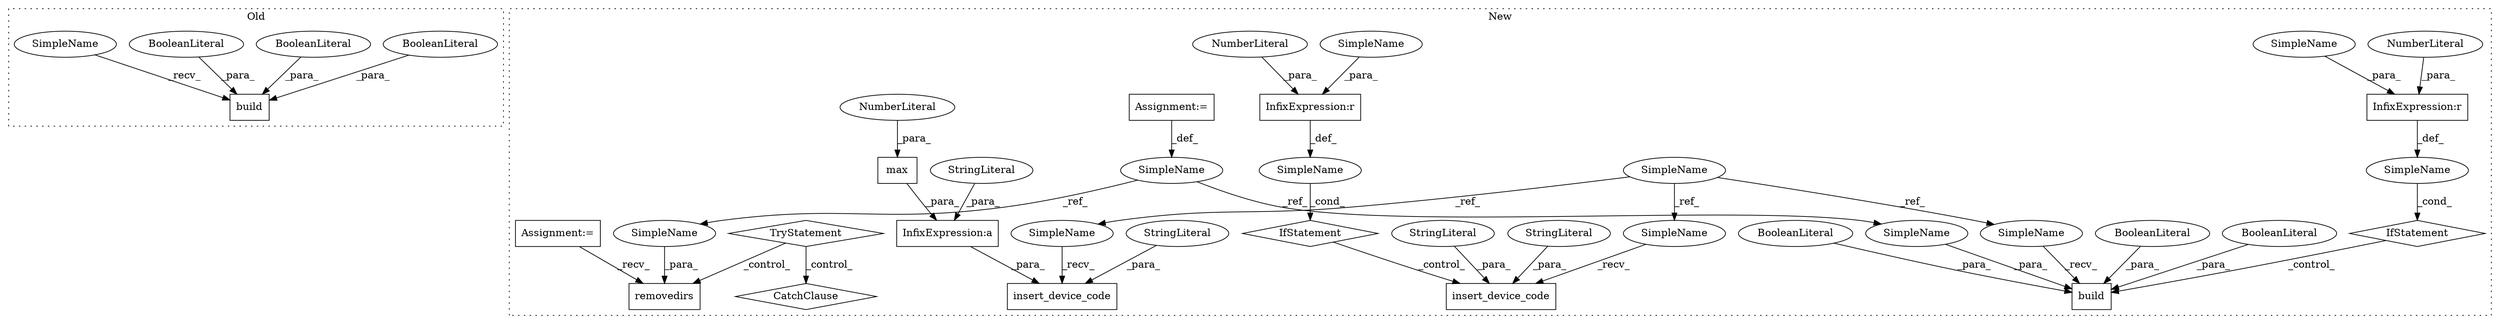 digraph G {
subgraph cluster0 {
1 [label="build" a="32" s="1951,2001" l="6,1" shape="box"];
13 [label="BooleanLiteral" a="9" s="1991" l="4" shape="ellipse"];
14 [label="BooleanLiteral" a="9" s="1996" l="5" shape="ellipse"];
15 [label="BooleanLiteral" a="9" s="1986" l="4" shape="ellipse"];
40 [label="SimpleName" a="42" s="1944" l="6" shape="ellipse"];
label = "Old";
style="dotted";
}
subgraph cluster1 {
2 [label="TryStatement" a="54" s="2486" l="4" shape="diamond"];
3 [label="CatchClause" a="12" s="2526,2558" l="11,2" shape="diamond"];
4 [label="removedirs" a="32" s="2501,2516" l="11,1" shape="box"];
5 [label="SimpleName" a="42" s="682" l="4" shape="ellipse"];
6 [label="build" a="32" s="2616,2642" l="6,1" shape="box"];
7 [label="InfixExpression:r" a="27" s="2594" l="4" shape="box"];
8 [label="NumberLiteral" a="34" s="2598" l="1" shape="ellipse"];
9 [label="SimpleName" a="42" s="" l="" shape="ellipse"];
10 [label="IfStatement" a="25" s="2580,2599" l="4,2" shape="diamond"];
11 [label="BooleanLiteral" a="9" s="2637" l="5" shape="ellipse"];
12 [label="BooleanLiteral" a="9" s="2627" l="4" shape="ellipse"];
16 [label="BooleanLiteral" a="9" s="2632" l="4" shape="ellipse"];
17 [label="SimpleName" a="42" s="591" l="6" shape="ellipse"];
18 [label="insert_device_code" a="32" s="2144,2473" l="19,1" shape="box"];
19 [label="InfixExpression:a" a="27" s="2454" l="3" shape="box"];
20 [label="max" a="32" s="2457,2472" l="4,1" shape="box"];
21 [label="NumberLiteral" a="34" s="2461" l="1" shape="ellipse"];
22 [label="insert_device_code" a="32" s="2001,2063" l="19,1" shape="box"];
23 [label="InfixExpression:r" a="27" s="1979" l="4" shape="box"];
24 [label="NumberLiteral" a="34" s="1983" l="1" shape="ellipse"];
25 [label="SimpleName" a="42" s="" l="" shape="ellipse"];
26 [label="IfStatement" a="25" s="1965,1984" l="4,2" shape="diamond"];
27 [label="StringLiteral" a="45" s="2027" l="36" shape="ellipse"];
28 [label="StringLiteral" a="45" s="2020" l="6" shape="ellipse"];
29 [label="StringLiteral" a="45" s="2170" l="284" shape="ellipse"];
30 [label="StringLiteral" a="45" s="2163" l="6" shape="ellipse"];
31 [label="Assignment:=" a="7" s="686" l="1" shape="box"];
32 [label="Assignment:=" a="7" s="347" l="2" shape="box"];
33 [label="SimpleName" a="42" s="2584" l="10" shape="ellipse"];
34 [label="SimpleName" a="42" s="1969" l="10" shape="ellipse"];
35 [label="SimpleName" a="42" s="2622" l="4" shape="ellipse"];
36 [label="SimpleName" a="42" s="2512" l="4" shape="ellipse"];
37 [label="SimpleName" a="42" s="1994" l="6" shape="ellipse"];
38 [label="SimpleName" a="42" s="2609" l="6" shape="ellipse"];
39 [label="SimpleName" a="42" s="2137" l="6" shape="ellipse"];
label = "New";
style="dotted";
}
2 -> 4 [label="_control_"];
2 -> 3 [label="_control_"];
5 -> 35 [label="_ref_"];
5 -> 36 [label="_ref_"];
7 -> 9 [label="_def_"];
8 -> 7 [label="_para_"];
9 -> 10 [label="_cond_"];
10 -> 6 [label="_control_"];
11 -> 6 [label="_para_"];
12 -> 6 [label="_para_"];
13 -> 1 [label="_para_"];
14 -> 1 [label="_para_"];
15 -> 1 [label="_para_"];
16 -> 6 [label="_para_"];
17 -> 38 [label="_ref_"];
17 -> 37 [label="_ref_"];
17 -> 39 [label="_ref_"];
19 -> 18 [label="_para_"];
20 -> 19 [label="_para_"];
21 -> 20 [label="_para_"];
23 -> 25 [label="_def_"];
24 -> 23 [label="_para_"];
25 -> 26 [label="_cond_"];
26 -> 22 [label="_control_"];
27 -> 22 [label="_para_"];
28 -> 22 [label="_para_"];
29 -> 19 [label="_para_"];
30 -> 18 [label="_para_"];
31 -> 5 [label="_def_"];
32 -> 4 [label="_recv_"];
33 -> 7 [label="_para_"];
34 -> 23 [label="_para_"];
35 -> 6 [label="_para_"];
36 -> 4 [label="_para_"];
37 -> 22 [label="_recv_"];
38 -> 6 [label="_recv_"];
39 -> 18 [label="_recv_"];
40 -> 1 [label="_recv_"];
}